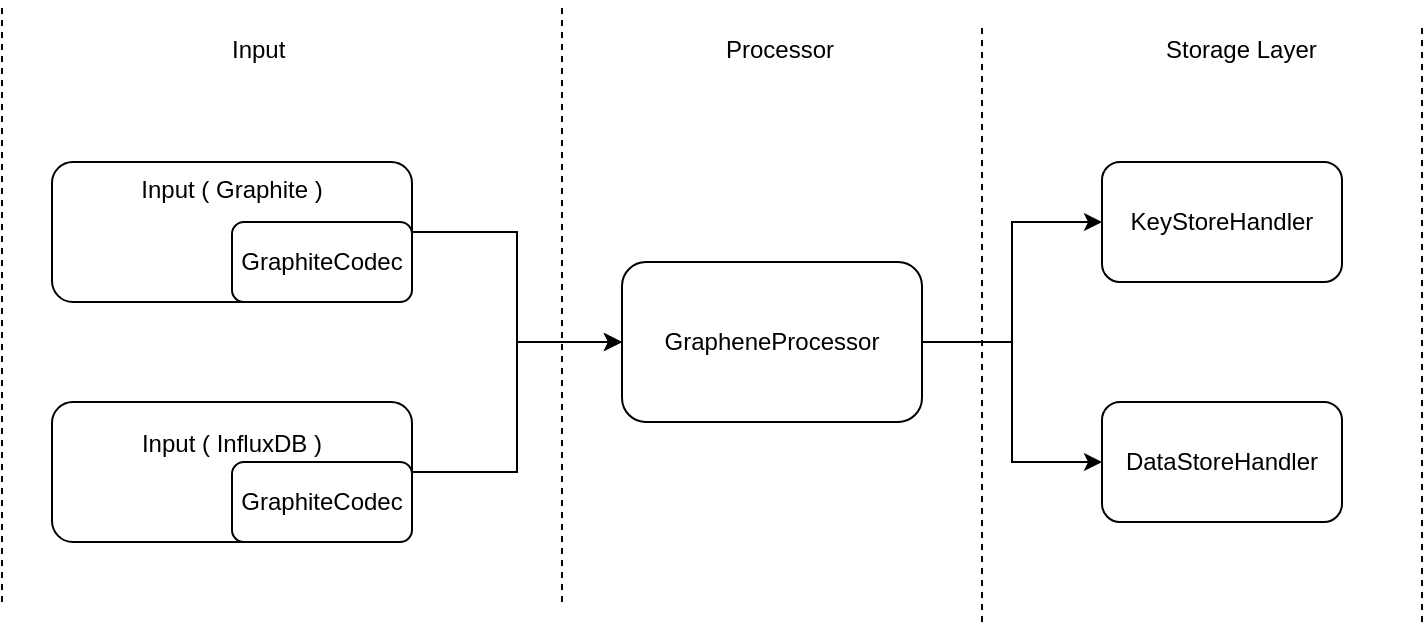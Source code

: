 <mxfile version="11.3.0" type="device" pages="1"><diagram id="wvHNQMgyaNsvq5nBhGJc" name="Page-1"><mxGraphModel dx="1426" dy="754" grid="1" gridSize="10" guides="1" tooltips="1" connect="1" arrows="1" fold="1" page="1" pageScale="1" pageWidth="827" pageHeight="1169" math="0" shadow="0"><root><mxCell id="0"/><mxCell id="1" parent="0"/><mxCell id="OJ5ypE09PdU5dUMvExMT-6" style="edgeStyle=orthogonalEdgeStyle;rounded=0;orthogonalLoop=1;jettySize=auto;html=1;" edge="1" parent="1" source="OJ5ypE09PdU5dUMvExMT-1" target="OJ5ypE09PdU5dUMvExMT-5"><mxGeometry relative="1" as="geometry"/></mxCell><mxCell id="OJ5ypE09PdU5dUMvExMT-1" value="Input ( Graphite )&lt;br&gt;&lt;br&gt;&lt;br&gt;&lt;br&gt;" style="rounded=1;whiteSpace=wrap;html=1;" vertex="1" parent="1"><mxGeometry x="115" y="200" width="180" height="70" as="geometry"/></mxCell><mxCell id="OJ5ypE09PdU5dUMvExMT-2" value="GraphiteCodec" style="rounded=1;whiteSpace=wrap;html=1;" vertex="1" parent="1"><mxGeometry x="205" y="230" width="90" height="40" as="geometry"/></mxCell><mxCell id="OJ5ypE09PdU5dUMvExMT-7" style="edgeStyle=orthogonalEdgeStyle;rounded=0;orthogonalLoop=1;jettySize=auto;html=1;entryX=0;entryY=0.5;entryDx=0;entryDy=0;" edge="1" parent="1" source="OJ5ypE09PdU5dUMvExMT-3" target="OJ5ypE09PdU5dUMvExMT-5"><mxGeometry relative="1" as="geometry"/></mxCell><mxCell id="OJ5ypE09PdU5dUMvExMT-3" value="Input ( InfluxDB )&lt;br&gt;&lt;br&gt;&lt;br&gt;" style="rounded=1;whiteSpace=wrap;html=1;" vertex="1" parent="1"><mxGeometry x="115" y="320" width="180" height="70" as="geometry"/></mxCell><mxCell id="OJ5ypE09PdU5dUMvExMT-4" value="GraphiteCodec" style="rounded=1;whiteSpace=wrap;html=1;" vertex="1" parent="1"><mxGeometry x="205" y="350" width="90" height="40" as="geometry"/></mxCell><mxCell id="OJ5ypE09PdU5dUMvExMT-10" style="edgeStyle=orthogonalEdgeStyle;rounded=0;orthogonalLoop=1;jettySize=auto;html=1;entryX=0;entryY=0.5;entryDx=0;entryDy=0;" edge="1" parent="1" source="OJ5ypE09PdU5dUMvExMT-5" target="OJ5ypE09PdU5dUMvExMT-8"><mxGeometry relative="1" as="geometry"/></mxCell><mxCell id="OJ5ypE09PdU5dUMvExMT-11" style="edgeStyle=orthogonalEdgeStyle;rounded=0;orthogonalLoop=1;jettySize=auto;html=1;entryX=0;entryY=0.5;entryDx=0;entryDy=0;" edge="1" parent="1" source="OJ5ypE09PdU5dUMvExMT-5" target="OJ5ypE09PdU5dUMvExMT-9"><mxGeometry relative="1" as="geometry"/></mxCell><mxCell id="OJ5ypE09PdU5dUMvExMT-5" value="GrapheneProcessor" style="rounded=1;whiteSpace=wrap;html=1;" vertex="1" parent="1"><mxGeometry x="400" y="250" width="150" height="80" as="geometry"/></mxCell><mxCell id="OJ5ypE09PdU5dUMvExMT-8" value="KeyStoreHandler" style="rounded=1;whiteSpace=wrap;html=1;" vertex="1" parent="1"><mxGeometry x="640" y="200" width="120" height="60" as="geometry"/></mxCell><mxCell id="OJ5ypE09PdU5dUMvExMT-9" value="DataStoreHandler" style="rounded=1;whiteSpace=wrap;html=1;" vertex="1" parent="1"><mxGeometry x="640" y="320" width="120" height="60" as="geometry"/></mxCell><mxCell id="OJ5ypE09PdU5dUMvExMT-12" value="" style="endArrow=none;dashed=1;html=1;" edge="1" parent="1"><mxGeometry width="50" height="50" relative="1" as="geometry"><mxPoint x="90" y="420" as="sourcePoint"/><mxPoint x="90" y="120" as="targetPoint"/></mxGeometry></mxCell><mxCell id="OJ5ypE09PdU5dUMvExMT-13" value="" style="endArrow=none;dashed=1;html=1;" edge="1" parent="1"><mxGeometry width="50" height="50" relative="1" as="geometry"><mxPoint x="370" y="420" as="sourcePoint"/><mxPoint x="370" y="120" as="targetPoint"/></mxGeometry></mxCell><mxCell id="OJ5ypE09PdU5dUMvExMT-14" value="" style="endArrow=none;dashed=1;html=1;" edge="1" parent="1"><mxGeometry width="50" height="50" relative="1" as="geometry"><mxPoint x="580" y="430" as="sourcePoint"/><mxPoint x="580" y="130" as="targetPoint"/></mxGeometry></mxCell><mxCell id="OJ5ypE09PdU5dUMvExMT-15" value="" style="endArrow=none;dashed=1;html=1;" edge="1" parent="1"><mxGeometry width="50" height="50" relative="1" as="geometry"><mxPoint x="800" y="430" as="sourcePoint"/><mxPoint x="800" y="130" as="targetPoint"/></mxGeometry></mxCell><mxCell id="OJ5ypE09PdU5dUMvExMT-16" value="Input" style="text;html=1;resizable=0;points=[];autosize=1;align=left;verticalAlign=top;spacingTop=-4;" vertex="1" parent="1"><mxGeometry x="203" y="134" width="40" height="20" as="geometry"/></mxCell><mxCell id="OJ5ypE09PdU5dUMvExMT-17" value="Processor" style="text;html=1;resizable=0;points=[];autosize=1;align=left;verticalAlign=top;spacingTop=-4;" vertex="1" parent="1"><mxGeometry x="450" y="134" width="70" height="20" as="geometry"/></mxCell><mxCell id="OJ5ypE09PdU5dUMvExMT-18" value="Storage Layer" style="text;html=1;resizable=0;points=[];autosize=1;align=left;verticalAlign=top;spacingTop=-4;" vertex="1" parent="1"><mxGeometry x="670" y="134" width="90" height="20" as="geometry"/></mxCell></root></mxGraphModel></diagram></mxfile>